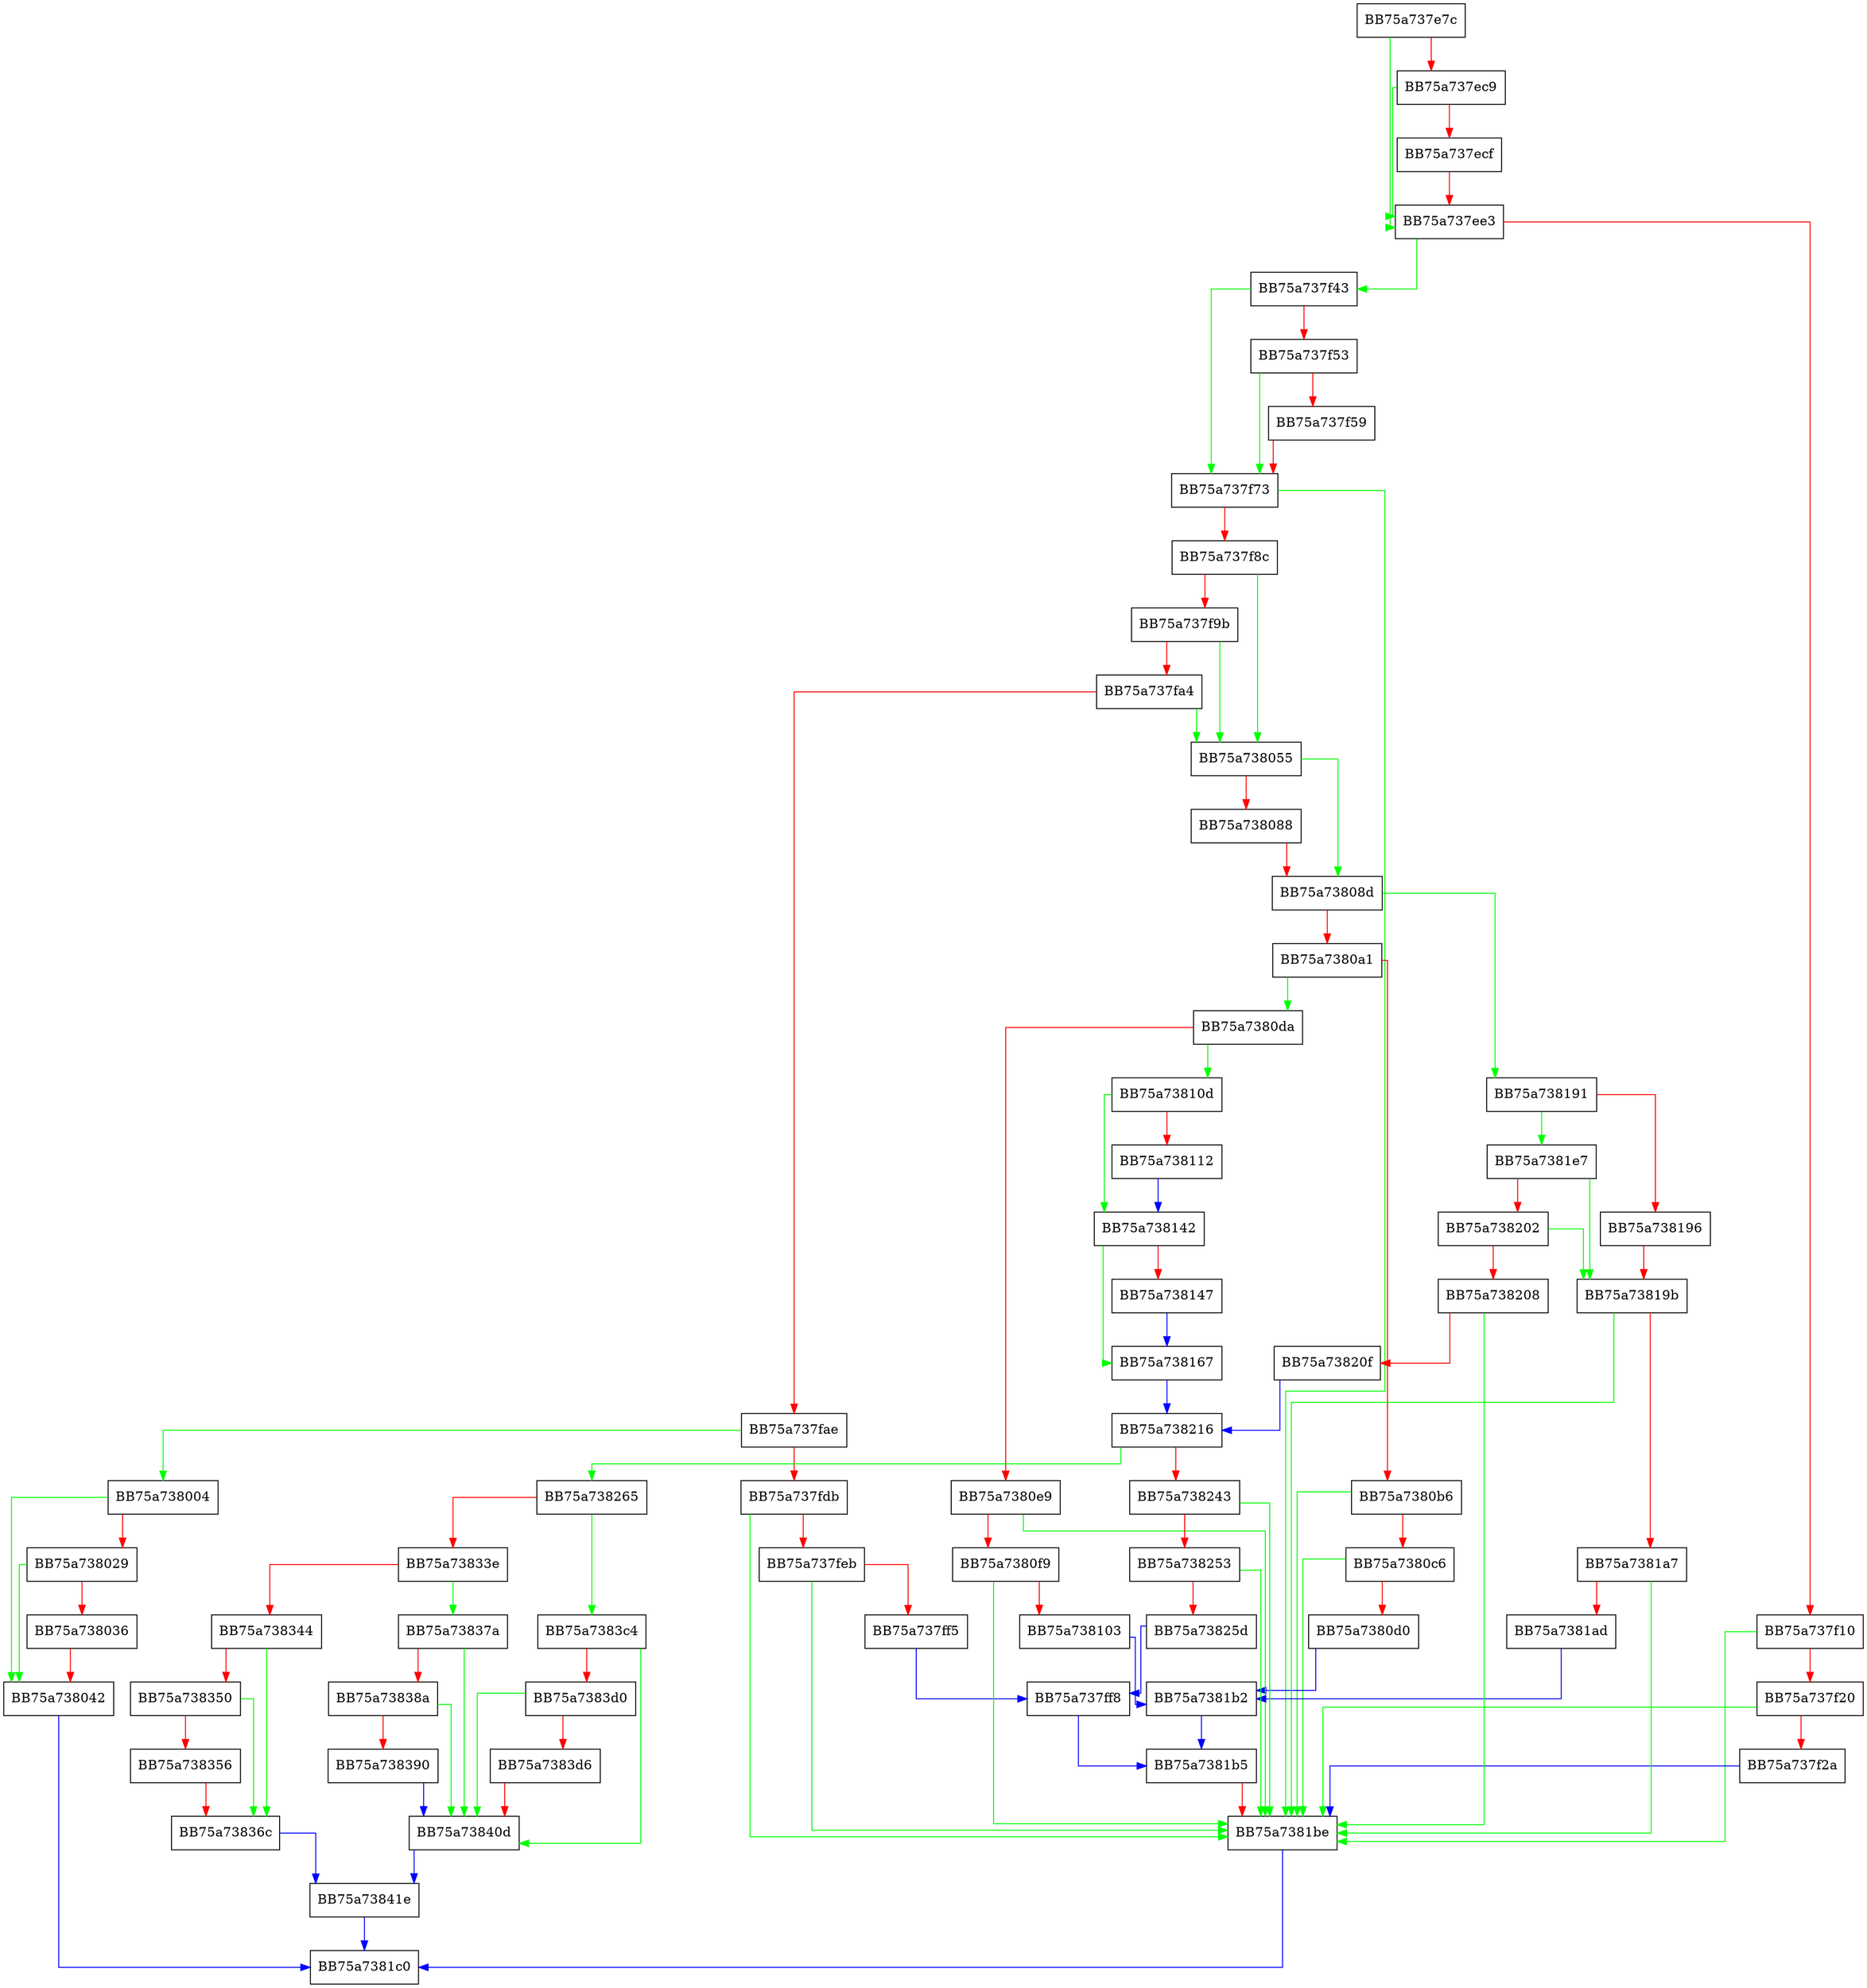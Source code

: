 digraph DecompressHeaderData {
  node [shape="box"];
  graph [splines=ortho];
  BB75a737e7c -> BB75a737ee3 [color="green"];
  BB75a737e7c -> BB75a737ec9 [color="red"];
  BB75a737ec9 -> BB75a737ee3 [color="green"];
  BB75a737ec9 -> BB75a737ecf [color="red"];
  BB75a737ecf -> BB75a737ee3 [color="red"];
  BB75a737ee3 -> BB75a737f43 [color="green"];
  BB75a737ee3 -> BB75a737f10 [color="red"];
  BB75a737f10 -> BB75a7381be [color="green"];
  BB75a737f10 -> BB75a737f20 [color="red"];
  BB75a737f20 -> BB75a7381be [color="green"];
  BB75a737f20 -> BB75a737f2a [color="red"];
  BB75a737f2a -> BB75a7381be [color="blue"];
  BB75a737f43 -> BB75a737f73 [color="green"];
  BB75a737f43 -> BB75a737f53 [color="red"];
  BB75a737f53 -> BB75a737f73 [color="green"];
  BB75a737f53 -> BB75a737f59 [color="red"];
  BB75a737f59 -> BB75a737f73 [color="red"];
  BB75a737f73 -> BB75a7381be [color="green"];
  BB75a737f73 -> BB75a737f8c [color="red"];
  BB75a737f8c -> BB75a738055 [color="green"];
  BB75a737f8c -> BB75a737f9b [color="red"];
  BB75a737f9b -> BB75a738055 [color="green"];
  BB75a737f9b -> BB75a737fa4 [color="red"];
  BB75a737fa4 -> BB75a738055 [color="green"];
  BB75a737fa4 -> BB75a737fae [color="red"];
  BB75a737fae -> BB75a738004 [color="green"];
  BB75a737fae -> BB75a737fdb [color="red"];
  BB75a737fdb -> BB75a7381be [color="green"];
  BB75a737fdb -> BB75a737feb [color="red"];
  BB75a737feb -> BB75a7381be [color="green"];
  BB75a737feb -> BB75a737ff5 [color="red"];
  BB75a737ff5 -> BB75a737ff8 [color="blue"];
  BB75a737ff8 -> BB75a7381b5 [color="blue"];
  BB75a738004 -> BB75a738042 [color="green"];
  BB75a738004 -> BB75a738029 [color="red"];
  BB75a738029 -> BB75a738042 [color="green"];
  BB75a738029 -> BB75a738036 [color="red"];
  BB75a738036 -> BB75a738042 [color="red"];
  BB75a738042 -> BB75a7381c0 [color="blue"];
  BB75a738055 -> BB75a73808d [color="green"];
  BB75a738055 -> BB75a738088 [color="red"];
  BB75a738088 -> BB75a73808d [color="red"];
  BB75a73808d -> BB75a738191 [color="green"];
  BB75a73808d -> BB75a7380a1 [color="red"];
  BB75a7380a1 -> BB75a7380da [color="green"];
  BB75a7380a1 -> BB75a7380b6 [color="red"];
  BB75a7380b6 -> BB75a7381be [color="green"];
  BB75a7380b6 -> BB75a7380c6 [color="red"];
  BB75a7380c6 -> BB75a7381be [color="green"];
  BB75a7380c6 -> BB75a7380d0 [color="red"];
  BB75a7380d0 -> BB75a7381b2 [color="blue"];
  BB75a7380da -> BB75a73810d [color="green"];
  BB75a7380da -> BB75a7380e9 [color="red"];
  BB75a7380e9 -> BB75a7381be [color="green"];
  BB75a7380e9 -> BB75a7380f9 [color="red"];
  BB75a7380f9 -> BB75a7381be [color="green"];
  BB75a7380f9 -> BB75a738103 [color="red"];
  BB75a738103 -> BB75a7381b2 [color="blue"];
  BB75a73810d -> BB75a738142 [color="green"];
  BB75a73810d -> BB75a738112 [color="red"];
  BB75a738112 -> BB75a738142 [color="blue"];
  BB75a738142 -> BB75a738167 [color="green"];
  BB75a738142 -> BB75a738147 [color="red"];
  BB75a738147 -> BB75a738167 [color="blue"];
  BB75a738167 -> BB75a738216 [color="blue"];
  BB75a738191 -> BB75a7381e7 [color="green"];
  BB75a738191 -> BB75a738196 [color="red"];
  BB75a738196 -> BB75a73819b [color="red"];
  BB75a73819b -> BB75a7381be [color="green"];
  BB75a73819b -> BB75a7381a7 [color="red"];
  BB75a7381a7 -> BB75a7381be [color="green"];
  BB75a7381a7 -> BB75a7381ad [color="red"];
  BB75a7381ad -> BB75a7381b2 [color="blue"];
  BB75a7381b2 -> BB75a7381b5 [color="blue"];
  BB75a7381b5 -> BB75a7381be [color="red"];
  BB75a7381be -> BB75a7381c0 [color="blue"];
  BB75a7381e7 -> BB75a73819b [color="green"];
  BB75a7381e7 -> BB75a738202 [color="red"];
  BB75a738202 -> BB75a73819b [color="green"];
  BB75a738202 -> BB75a738208 [color="red"];
  BB75a738208 -> BB75a7381be [color="green"];
  BB75a738208 -> BB75a73820f [color="red"];
  BB75a73820f -> BB75a738216 [color="blue"];
  BB75a738216 -> BB75a738265 [color="green"];
  BB75a738216 -> BB75a738243 [color="red"];
  BB75a738243 -> BB75a7381be [color="green"];
  BB75a738243 -> BB75a738253 [color="red"];
  BB75a738253 -> BB75a7381be [color="green"];
  BB75a738253 -> BB75a73825d [color="red"];
  BB75a73825d -> BB75a737ff8 [color="blue"];
  BB75a738265 -> BB75a7383c4 [color="green"];
  BB75a738265 -> BB75a73833e [color="red"];
  BB75a73833e -> BB75a73837a [color="green"];
  BB75a73833e -> BB75a738344 [color="red"];
  BB75a738344 -> BB75a73836c [color="green"];
  BB75a738344 -> BB75a738350 [color="red"];
  BB75a738350 -> BB75a73836c [color="green"];
  BB75a738350 -> BB75a738356 [color="red"];
  BB75a738356 -> BB75a73836c [color="red"];
  BB75a73836c -> BB75a73841e [color="blue"];
  BB75a73837a -> BB75a73840d [color="green"];
  BB75a73837a -> BB75a73838a [color="red"];
  BB75a73838a -> BB75a73840d [color="green"];
  BB75a73838a -> BB75a738390 [color="red"];
  BB75a738390 -> BB75a73840d [color="blue"];
  BB75a7383c4 -> BB75a73840d [color="green"];
  BB75a7383c4 -> BB75a7383d0 [color="red"];
  BB75a7383d0 -> BB75a73840d [color="green"];
  BB75a7383d0 -> BB75a7383d6 [color="red"];
  BB75a7383d6 -> BB75a73840d [color="red"];
  BB75a73840d -> BB75a73841e [color="blue"];
  BB75a73841e -> BB75a7381c0 [color="blue"];
}